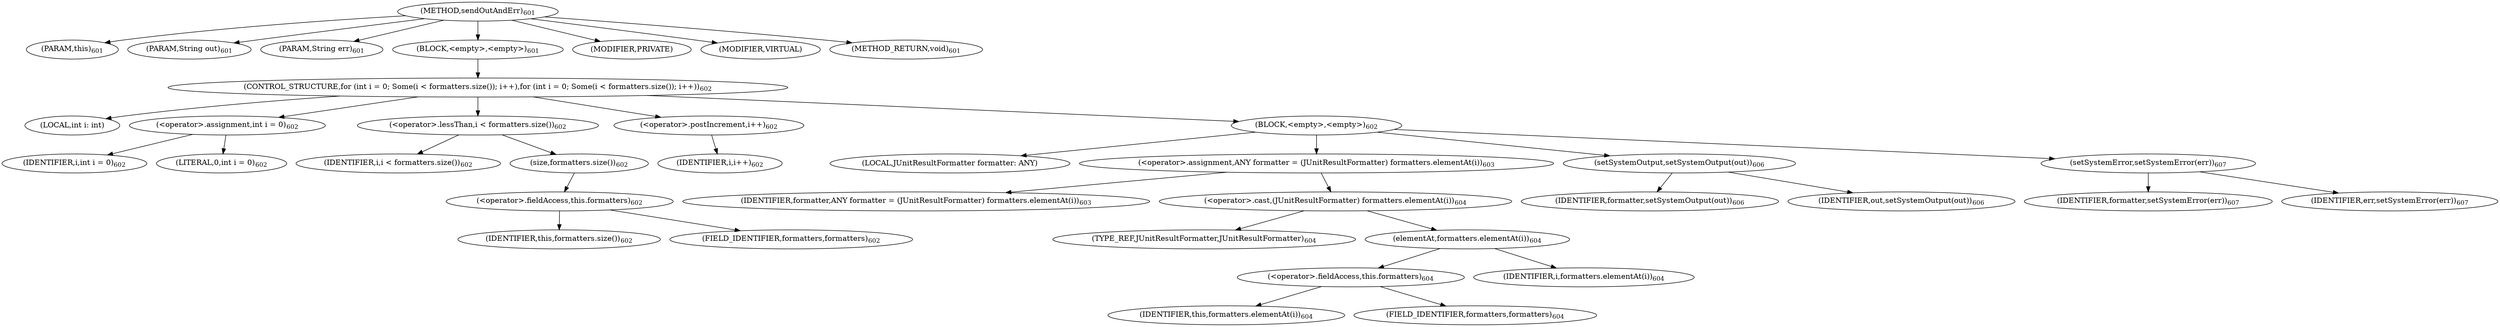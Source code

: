 digraph "sendOutAndErr" {  
"1222" [label = <(METHOD,sendOutAndErr)<SUB>601</SUB>> ]
"1223" [label = <(PARAM,this)<SUB>601</SUB>> ]
"1224" [label = <(PARAM,String out)<SUB>601</SUB>> ]
"1225" [label = <(PARAM,String err)<SUB>601</SUB>> ]
"1226" [label = <(BLOCK,&lt;empty&gt;,&lt;empty&gt;)<SUB>601</SUB>> ]
"1227" [label = <(CONTROL_STRUCTURE,for (int i = 0; Some(i &lt; formatters.size()); i++),for (int i = 0; Some(i &lt; formatters.size()); i++))<SUB>602</SUB>> ]
"1228" [label = <(LOCAL,int i: int)> ]
"1229" [label = <(&lt;operator&gt;.assignment,int i = 0)<SUB>602</SUB>> ]
"1230" [label = <(IDENTIFIER,i,int i = 0)<SUB>602</SUB>> ]
"1231" [label = <(LITERAL,0,int i = 0)<SUB>602</SUB>> ]
"1232" [label = <(&lt;operator&gt;.lessThan,i &lt; formatters.size())<SUB>602</SUB>> ]
"1233" [label = <(IDENTIFIER,i,i &lt; formatters.size())<SUB>602</SUB>> ]
"1234" [label = <(size,formatters.size())<SUB>602</SUB>> ]
"1235" [label = <(&lt;operator&gt;.fieldAccess,this.formatters)<SUB>602</SUB>> ]
"1236" [label = <(IDENTIFIER,this,formatters.size())<SUB>602</SUB>> ]
"1237" [label = <(FIELD_IDENTIFIER,formatters,formatters)<SUB>602</SUB>> ]
"1238" [label = <(&lt;operator&gt;.postIncrement,i++)<SUB>602</SUB>> ]
"1239" [label = <(IDENTIFIER,i,i++)<SUB>602</SUB>> ]
"1240" [label = <(BLOCK,&lt;empty&gt;,&lt;empty&gt;)<SUB>602</SUB>> ]
"1241" [label = <(LOCAL,JUnitResultFormatter formatter: ANY)> ]
"1242" [label = <(&lt;operator&gt;.assignment,ANY formatter = (JUnitResultFormatter) formatters.elementAt(i))<SUB>603</SUB>> ]
"1243" [label = <(IDENTIFIER,formatter,ANY formatter = (JUnitResultFormatter) formatters.elementAt(i))<SUB>603</SUB>> ]
"1244" [label = <(&lt;operator&gt;.cast,(JUnitResultFormatter) formatters.elementAt(i))<SUB>604</SUB>> ]
"1245" [label = <(TYPE_REF,JUnitResultFormatter,JUnitResultFormatter)<SUB>604</SUB>> ]
"1246" [label = <(elementAt,formatters.elementAt(i))<SUB>604</SUB>> ]
"1247" [label = <(&lt;operator&gt;.fieldAccess,this.formatters)<SUB>604</SUB>> ]
"1248" [label = <(IDENTIFIER,this,formatters.elementAt(i))<SUB>604</SUB>> ]
"1249" [label = <(FIELD_IDENTIFIER,formatters,formatters)<SUB>604</SUB>> ]
"1250" [label = <(IDENTIFIER,i,formatters.elementAt(i))<SUB>604</SUB>> ]
"1251" [label = <(setSystemOutput,setSystemOutput(out))<SUB>606</SUB>> ]
"1252" [label = <(IDENTIFIER,formatter,setSystemOutput(out))<SUB>606</SUB>> ]
"1253" [label = <(IDENTIFIER,out,setSystemOutput(out))<SUB>606</SUB>> ]
"1254" [label = <(setSystemError,setSystemError(err))<SUB>607</SUB>> ]
"1255" [label = <(IDENTIFIER,formatter,setSystemError(err))<SUB>607</SUB>> ]
"1256" [label = <(IDENTIFIER,err,setSystemError(err))<SUB>607</SUB>> ]
"1257" [label = <(MODIFIER,PRIVATE)> ]
"1258" [label = <(MODIFIER,VIRTUAL)> ]
"1259" [label = <(METHOD_RETURN,void)<SUB>601</SUB>> ]
  "1222" -> "1223" 
  "1222" -> "1224" 
  "1222" -> "1225" 
  "1222" -> "1226" 
  "1222" -> "1257" 
  "1222" -> "1258" 
  "1222" -> "1259" 
  "1226" -> "1227" 
  "1227" -> "1228" 
  "1227" -> "1229" 
  "1227" -> "1232" 
  "1227" -> "1238" 
  "1227" -> "1240" 
  "1229" -> "1230" 
  "1229" -> "1231" 
  "1232" -> "1233" 
  "1232" -> "1234" 
  "1234" -> "1235" 
  "1235" -> "1236" 
  "1235" -> "1237" 
  "1238" -> "1239" 
  "1240" -> "1241" 
  "1240" -> "1242" 
  "1240" -> "1251" 
  "1240" -> "1254" 
  "1242" -> "1243" 
  "1242" -> "1244" 
  "1244" -> "1245" 
  "1244" -> "1246" 
  "1246" -> "1247" 
  "1246" -> "1250" 
  "1247" -> "1248" 
  "1247" -> "1249" 
  "1251" -> "1252" 
  "1251" -> "1253" 
  "1254" -> "1255" 
  "1254" -> "1256" 
}
